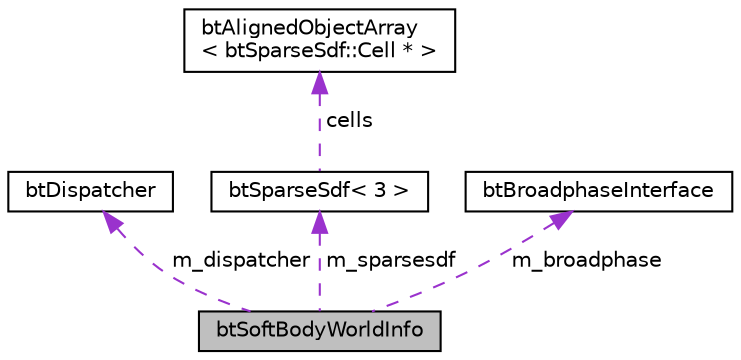 digraph "btSoftBodyWorldInfo"
{
  edge [fontname="Helvetica",fontsize="10",labelfontname="Helvetica",labelfontsize="10"];
  node [fontname="Helvetica",fontsize="10",shape=record];
  Node1 [label="btSoftBodyWorldInfo",height=0.2,width=0.4,color="black", fillcolor="grey75", style="filled", fontcolor="black"];
  Node2 -> Node1 [dir="back",color="darkorchid3",fontsize="10",style="dashed",label=" m_dispatcher" ,fontname="Helvetica"];
  Node2 [label="btDispatcher",height=0.2,width=0.4,color="black", fillcolor="white", style="filled",URL="$classbt_dispatcher.html"];
  Node3 -> Node1 [dir="back",color="darkorchid3",fontsize="10",style="dashed",label=" m_sparsesdf" ,fontname="Helvetica"];
  Node3 [label="btSparseSdf\< 3 \>",height=0.2,width=0.4,color="black", fillcolor="white", style="filled",URL="$structbt_sparse_sdf.html"];
  Node4 -> Node3 [dir="back",color="darkorchid3",fontsize="10",style="dashed",label=" cells" ,fontname="Helvetica"];
  Node4 [label="btAlignedObjectArray\l\< btSparseSdf::Cell * \>",height=0.2,width=0.4,color="black", fillcolor="white", style="filled",URL="$classbt_aligned_object_array.html"];
  Node5 -> Node1 [dir="back",color="darkorchid3",fontsize="10",style="dashed",label=" m_broadphase" ,fontname="Helvetica"];
  Node5 [label="btBroadphaseInterface",height=0.2,width=0.4,color="black", fillcolor="white", style="filled",URL="$classbt_broadphase_interface.html"];
}
